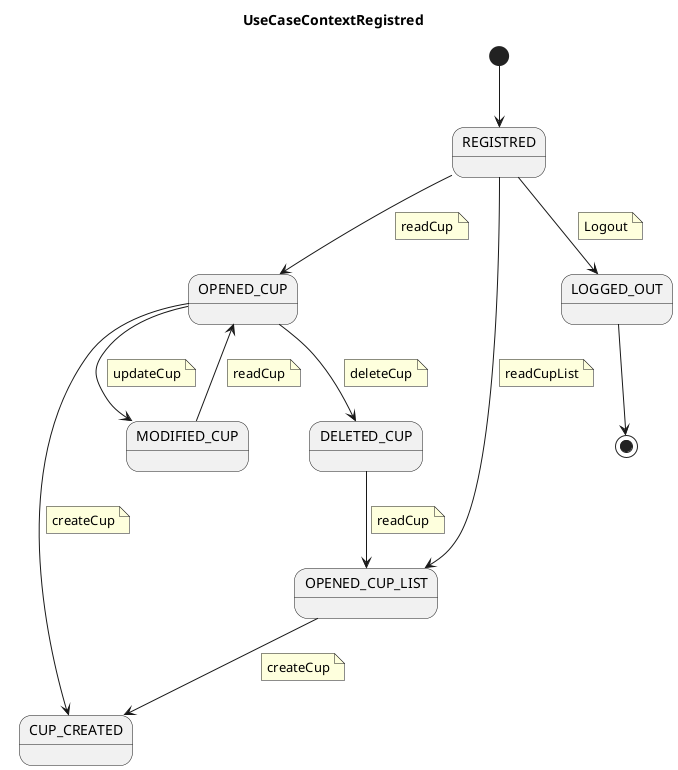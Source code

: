 @startuml UseCaseContextRegistred
title UseCaseContextRegistred

state REGISTRED

[*] --> REGISTRED

REGISTRED --> OPENED_CUP
    note on link
        readCup
    end note

REGISTRED --> OPENED_CUP_LIST
    note on link
        readCupList
    end note     

OPENED_CUP --> CUP_CREATED
    note on link
        createCup
    end note  

OPENED_CUP_LIST --> CUP_CREATED
    note on link
        createCup
    end note          

OPENED_CUP --> MODIFIED_CUP
    note on link
        updateCup
    end note   

OPENED_CUP --> DELETED_CUP
    note on link
        deleteCup
    end note     

DELETED_CUP --> OPENED_CUP_LIST
    note on link
        readCup
    end note          

MODIFIED_CUP --> OPENED_CUP
    note on link
        readCup
    end note 

REGISTRED --> LOGGED_OUT
    note on link
        Logout
    end note

LOGGED_OUT --> [*]


@enduml